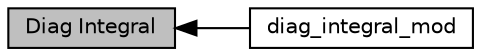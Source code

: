 digraph "Diag Integral"
{
  edge [fontname="Helvetica",fontsize="10",labelfontname="Helvetica",labelfontsize="10"];
  node [fontname="Helvetica",fontsize="10",shape=box];
  rankdir=LR;
  Node1 [label="Diag Integral",height=0.2,width=0.4,color="black", fillcolor="grey75", style="filled", fontcolor="black",tooltip="Modules and associated files in the diag_integral directory."];
  Node2 [label="diag_integral_mod",height=0.2,width=0.4,color="black", fillcolor="white", style="filled",URL="$group__diag__integral__mod.html",tooltip="This module computes and outputs global and / or hemispheric physics integrals."];
  Node1->Node2 [shape=plaintext, dir="back", style="solid"];
}
